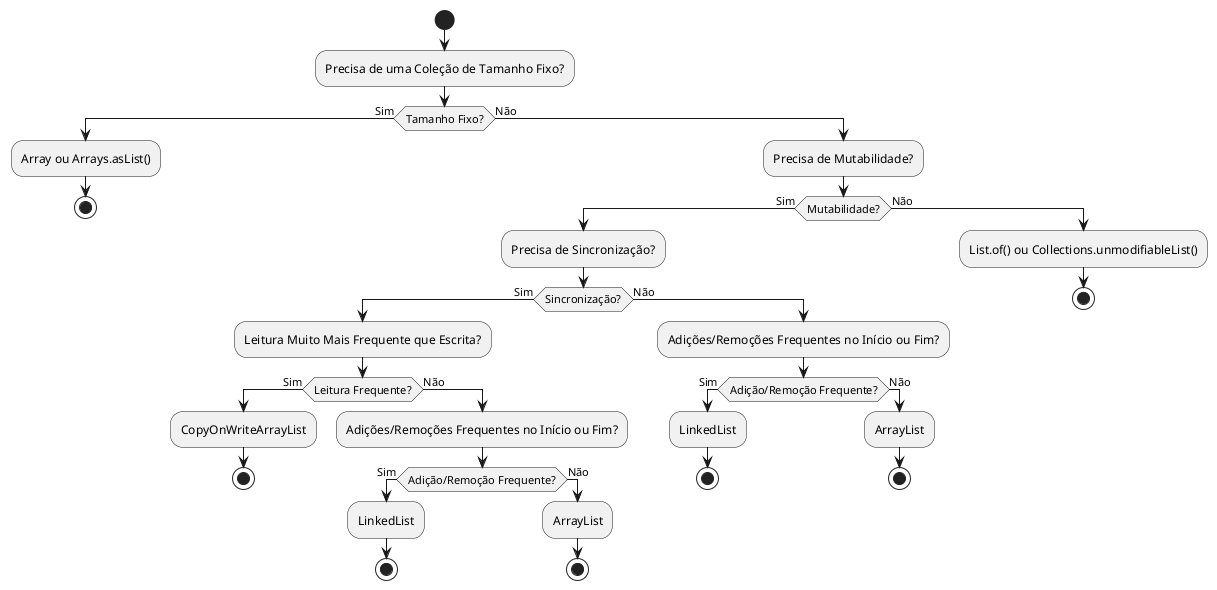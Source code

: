 @startuml
start

:Precisa de uma Coleção de Tamanho Fixo?;
if (Tamanho Fixo?) then (Sim)
  :Array ou Arrays.asList();
  stop
else (Não)
  :Precisa de Mutabilidade?;
  if (Mutabilidade?) then (Sim)
    :Precisa de Sincronização?;
    if (Sincronização?) then (Sim)
      :Leitura Muito Mais Frequente que Escrita?;
      if (Leitura Frequente?) then (Sim)
        :CopyOnWriteArrayList;
        stop
      else (Não)
        :Adições/Remoções Frequentes no Início ou Fim?;
        if (Adição/Remoção Frequente?) then (Sim)
          :LinkedList;
          stop
        else (Não)
          :ArrayList;
          stop
        endif
      endif
    else (Não)
      :Adições/Remoções Frequentes no Início ou Fim?;
      if (Adição/Remoção Frequente?) then (Sim)
        :LinkedList;
        stop
      else (Não)
        :ArrayList;
        stop
      endif
    endif
  else (Não)
    :List.of() ou Collections.unmodifiableList();
    stop
  endif
endif
@enduml
